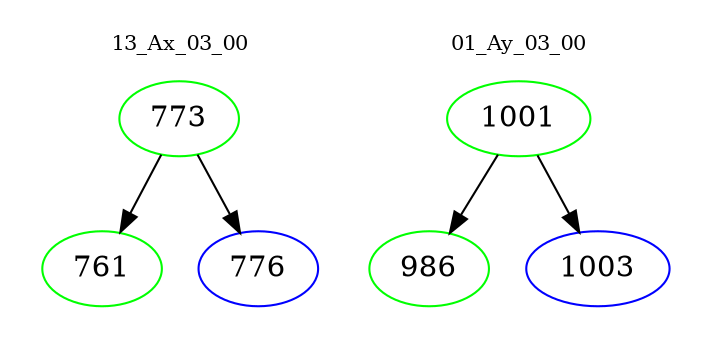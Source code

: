 digraph{
subgraph cluster_0 {
color = white
label = "13_Ax_03_00";
fontsize=10;
T0_773 [label="773", color="green"]
T0_773 -> T0_761 [color="black"]
T0_761 [label="761", color="green"]
T0_773 -> T0_776 [color="black"]
T0_776 [label="776", color="blue"]
}
subgraph cluster_1 {
color = white
label = "01_Ay_03_00";
fontsize=10;
T1_1001 [label="1001", color="green"]
T1_1001 -> T1_986 [color="black"]
T1_986 [label="986", color="green"]
T1_1001 -> T1_1003 [color="black"]
T1_1003 [label="1003", color="blue"]
}
}
